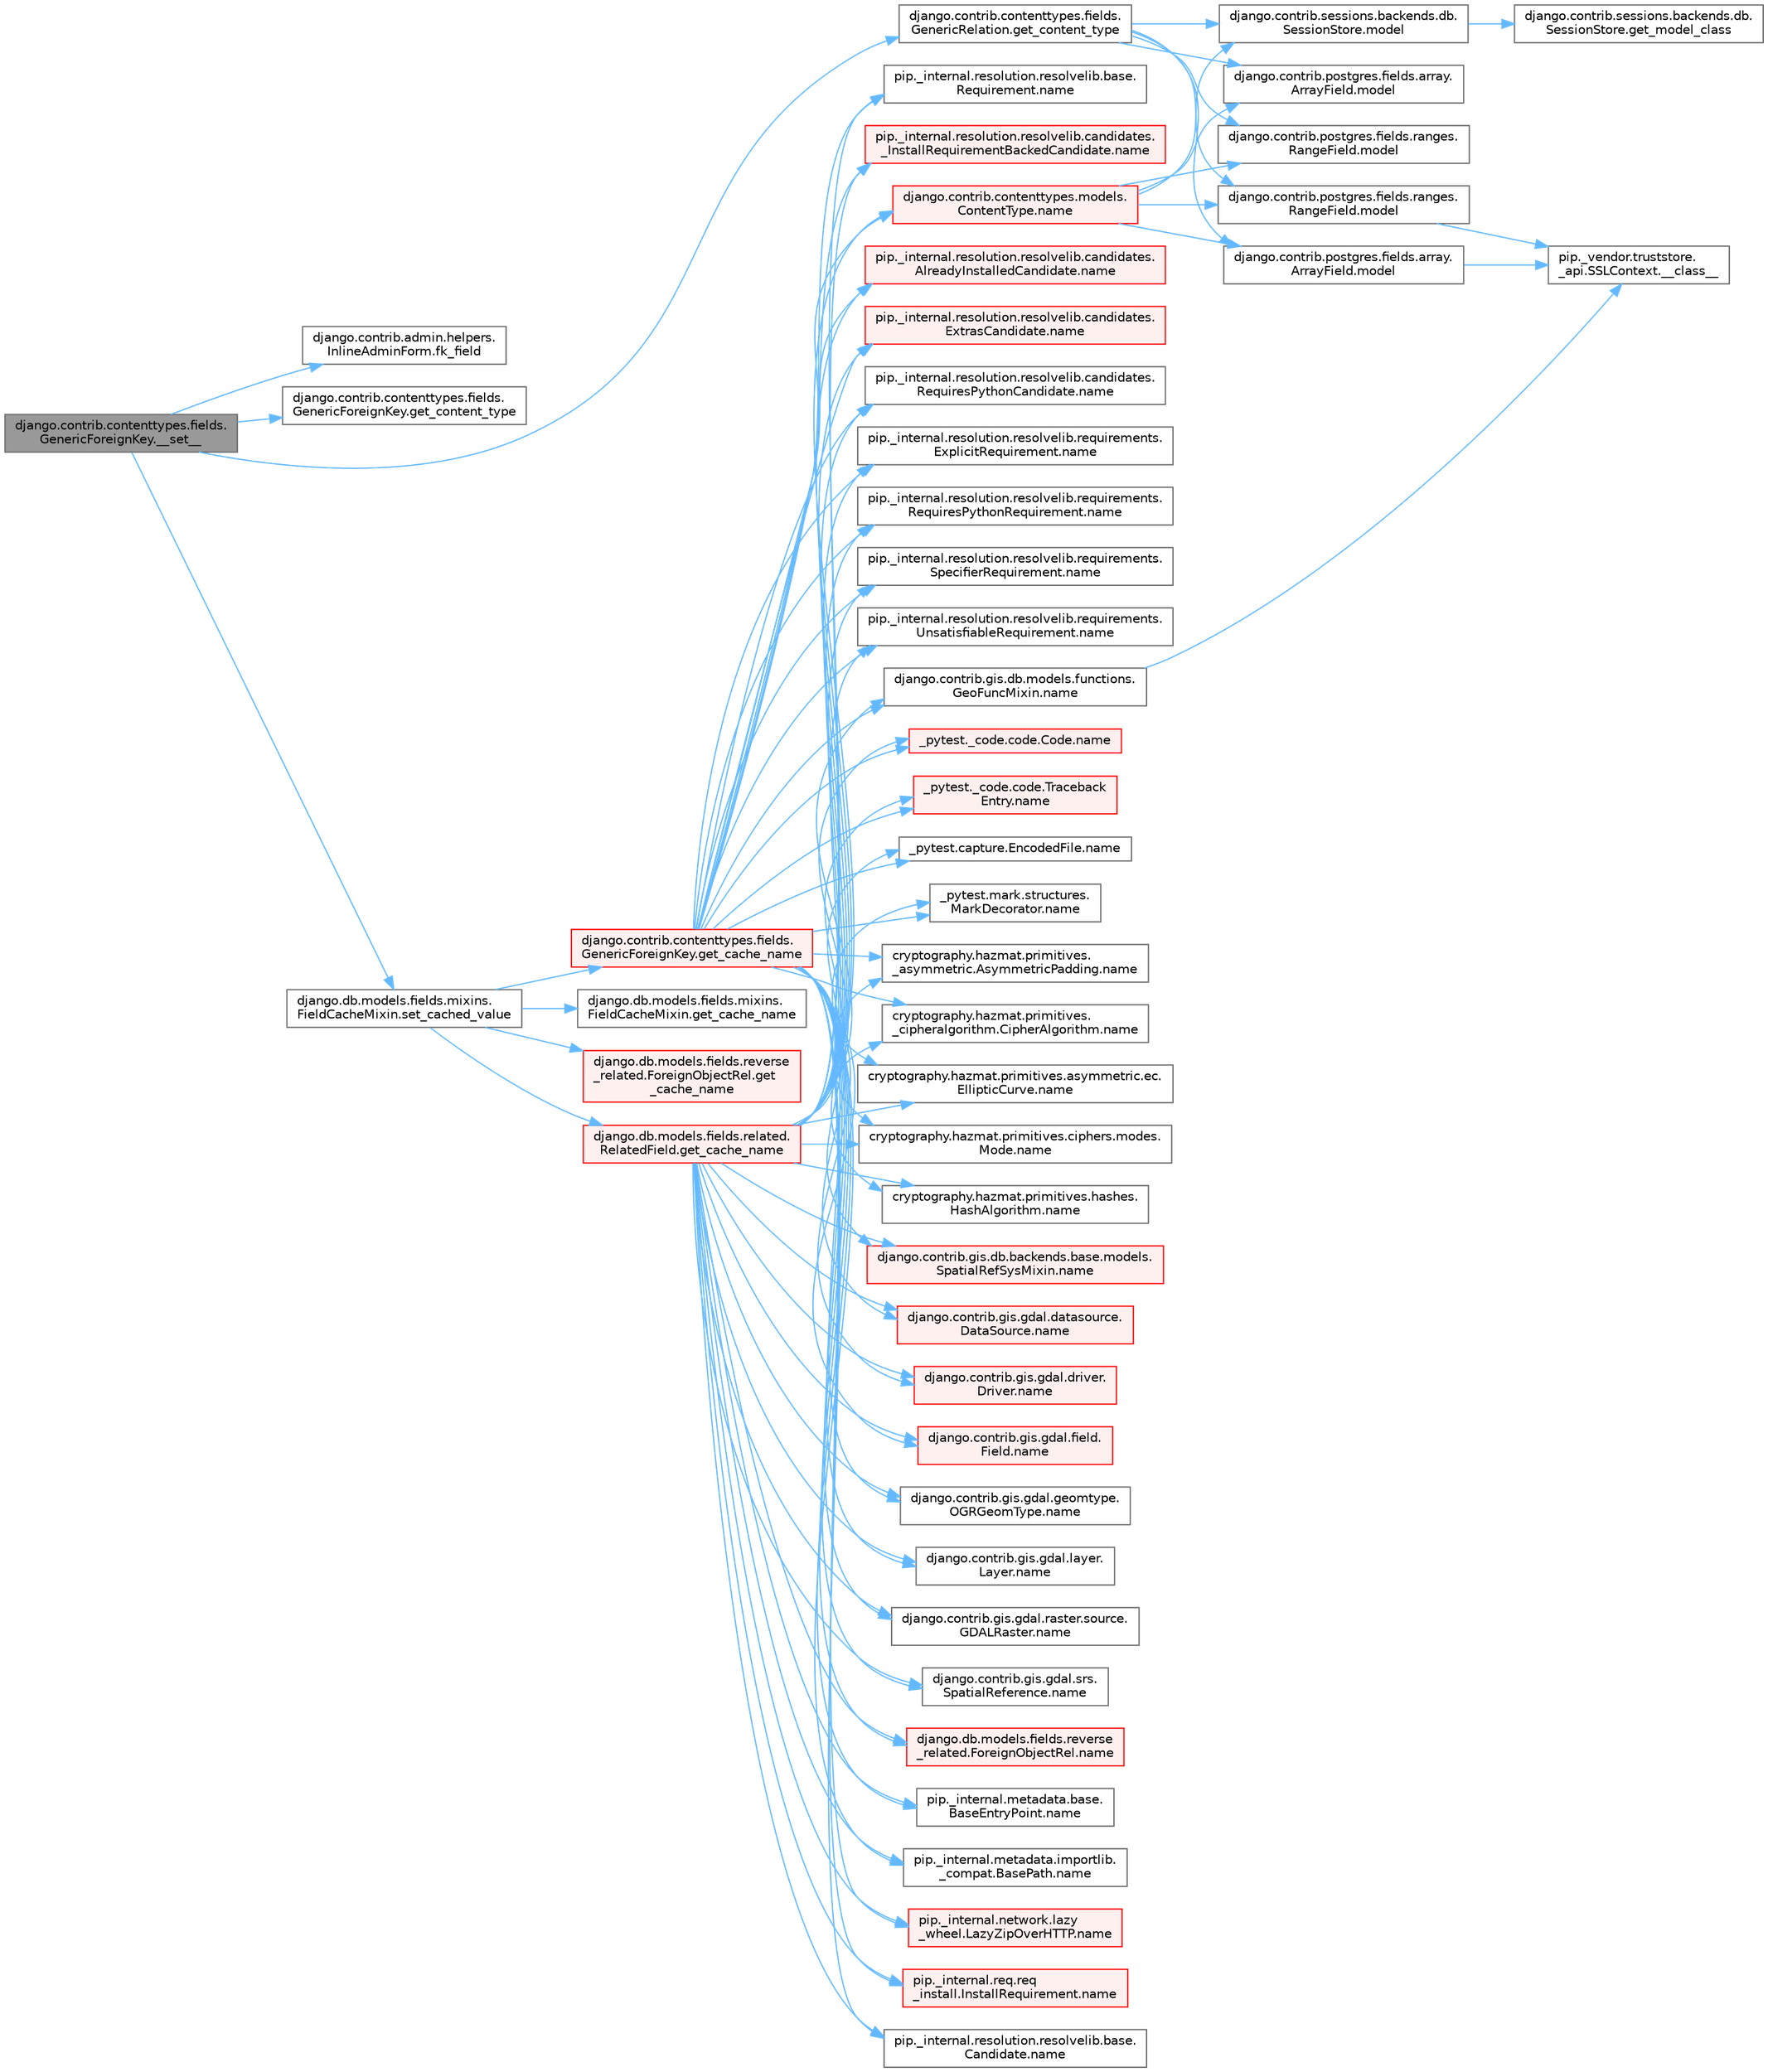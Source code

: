 digraph "django.contrib.contenttypes.fields.GenericForeignKey.__set__"
{
 // LATEX_PDF_SIZE
  bgcolor="transparent";
  edge [fontname=Helvetica,fontsize=10,labelfontname=Helvetica,labelfontsize=10];
  node [fontname=Helvetica,fontsize=10,shape=box,height=0.2,width=0.4];
  rankdir="LR";
  Node1 [id="Node000001",label="django.contrib.contenttypes.fields.\lGenericForeignKey.__set__",height=0.2,width=0.4,color="gray40", fillcolor="grey60", style="filled", fontcolor="black",tooltip=" "];
  Node1 -> Node2 [id="edge1_Node000001_Node000002",color="steelblue1",style="solid",tooltip=" "];
  Node2 [id="Node000002",label="django.contrib.admin.helpers.\lInlineAdminForm.fk_field",height=0.2,width=0.4,color="grey40", fillcolor="white", style="filled",URL="$classdjango_1_1contrib_1_1admin_1_1helpers_1_1_inline_admin_form.html#aec4aa492a54e59bba90ad82c7bd0c211",tooltip=" "];
  Node1 -> Node3 [id="edge2_Node000001_Node000003",color="steelblue1",style="solid",tooltip=" "];
  Node3 [id="Node000003",label="django.contrib.contenttypes.fields.\lGenericForeignKey.get_content_type",height=0.2,width=0.4,color="grey40", fillcolor="white", style="filled",URL="$classdjango_1_1contrib_1_1contenttypes_1_1fields_1_1_generic_foreign_key.html#a4d4651d694d53bb4bc08076e4f5aa93f",tooltip=" "];
  Node1 -> Node4 [id="edge3_Node000001_Node000004",color="steelblue1",style="solid",tooltip=" "];
  Node4 [id="Node000004",label="django.contrib.contenttypes.fields.\lGenericRelation.get_content_type",height=0.2,width=0.4,color="grey40", fillcolor="white", style="filled",URL="$classdjango_1_1contrib_1_1contenttypes_1_1fields_1_1_generic_relation.html#ae037721a66e42ebefb2858fec78e9d5e",tooltip=" "];
  Node4 -> Node5 [id="edge4_Node000004_Node000005",color="steelblue1",style="solid",tooltip=" "];
  Node5 [id="Node000005",label="django.contrib.postgres.fields.array.\lArrayField.model",height=0.2,width=0.4,color="grey40", fillcolor="white", style="filled",URL="$classdjango_1_1contrib_1_1postgres_1_1fields_1_1array_1_1_array_field.html#a4402eef4c4784e00671c9f229481f4c1",tooltip=" "];
  Node5 -> Node6 [id="edge5_Node000005_Node000006",color="steelblue1",style="solid",tooltip=" "];
  Node6 [id="Node000006",label="pip._vendor.truststore.\l_api.SSLContext.__class__",height=0.2,width=0.4,color="grey40", fillcolor="white", style="filled",URL="$classpip_1_1__vendor_1_1truststore_1_1__api_1_1_s_s_l_context.html#a530861514f31eabaa3f513557d6e66de",tooltip=" "];
  Node4 -> Node7 [id="edge6_Node000004_Node000007",color="steelblue1",style="solid",tooltip=" "];
  Node7 [id="Node000007",label="django.contrib.postgres.fields.array.\lArrayField.model",height=0.2,width=0.4,color="grey40", fillcolor="white", style="filled",URL="$classdjango_1_1contrib_1_1postgres_1_1fields_1_1array_1_1_array_field.html#a50a2796de85f960ca282b56ef2d9446c",tooltip=" "];
  Node4 -> Node8 [id="edge7_Node000004_Node000008",color="steelblue1",style="solid",tooltip=" "];
  Node8 [id="Node000008",label="django.contrib.postgres.fields.ranges.\lRangeField.model",height=0.2,width=0.4,color="grey40", fillcolor="white", style="filled",URL="$classdjango_1_1contrib_1_1postgres_1_1fields_1_1ranges_1_1_range_field.html#aa38c2bbd1bad0c8f9b0315ee468867a2",tooltip=" "];
  Node8 -> Node6 [id="edge8_Node000008_Node000006",color="steelblue1",style="solid",tooltip=" "];
  Node4 -> Node9 [id="edge9_Node000004_Node000009",color="steelblue1",style="solid",tooltip=" "];
  Node9 [id="Node000009",label="django.contrib.postgres.fields.ranges.\lRangeField.model",height=0.2,width=0.4,color="grey40", fillcolor="white", style="filled",URL="$classdjango_1_1contrib_1_1postgres_1_1fields_1_1ranges_1_1_range_field.html#a91b36827f010affd1ff89569cf40d1af",tooltip=" "];
  Node4 -> Node10 [id="edge10_Node000004_Node000010",color="steelblue1",style="solid",tooltip=" "];
  Node10 [id="Node000010",label="django.contrib.sessions.backends.db.\lSessionStore.model",height=0.2,width=0.4,color="grey40", fillcolor="white", style="filled",URL="$classdjango_1_1contrib_1_1sessions_1_1backends_1_1db_1_1_session_store.html#af52cfb4371af389c8bd4a6780274c403",tooltip=" "];
  Node10 -> Node11 [id="edge11_Node000010_Node000011",color="steelblue1",style="solid",tooltip=" "];
  Node11 [id="Node000011",label="django.contrib.sessions.backends.db.\lSessionStore.get_model_class",height=0.2,width=0.4,color="grey40", fillcolor="white", style="filled",URL="$classdjango_1_1contrib_1_1sessions_1_1backends_1_1db_1_1_session_store.html#a5e2d862e271e8f9173021bcaa61305ad",tooltip=" "];
  Node1 -> Node12 [id="edge12_Node000001_Node000012",color="steelblue1",style="solid",tooltip=" "];
  Node12 [id="Node000012",label="django.db.models.fields.mixins.\lFieldCacheMixin.set_cached_value",height=0.2,width=0.4,color="grey40", fillcolor="white", style="filled",URL="$classdjango_1_1db_1_1models_1_1fields_1_1mixins_1_1_field_cache_mixin.html#acc3d46ea7bacc6edbefd699ad7315c23",tooltip=" "];
  Node12 -> Node13 [id="edge13_Node000012_Node000013",color="steelblue1",style="solid",tooltip=" "];
  Node13 [id="Node000013",label="django.contrib.contenttypes.fields.\lGenericForeignKey.get_cache_name",height=0.2,width=0.4,color="red", fillcolor="#FFF0F0", style="filled",URL="$classdjango_1_1contrib_1_1contenttypes_1_1fields_1_1_generic_foreign_key.html#a784c7750ad5c704b04845969dcade6e2",tooltip=" "];
  Node13 -> Node14 [id="edge14_Node000013_Node000014",color="steelblue1",style="solid",tooltip=" "];
  Node14 [id="Node000014",label="_pytest._code.code.Code.name",height=0.2,width=0.4,color="red", fillcolor="#FFF0F0", style="filled",URL="$class__pytest_1_1__code_1_1code_1_1_code.html#a1f3cbc53ca6df4a1bab12183694b6e78",tooltip=" "];
  Node13 -> Node19 [id="edge15_Node000013_Node000019",color="steelblue1",style="solid",tooltip=" "];
  Node19 [id="Node000019",label="_pytest._code.code.Traceback\lEntry.name",height=0.2,width=0.4,color="red", fillcolor="#FFF0F0", style="filled",URL="$class__pytest_1_1__code_1_1code_1_1_traceback_entry.html#a106b95c0753f41669fbfb8ee4c11ad3d",tooltip=" "];
  Node13 -> Node21 [id="edge16_Node000013_Node000021",color="steelblue1",style="solid",tooltip=" "];
  Node21 [id="Node000021",label="_pytest.capture.EncodedFile.name",height=0.2,width=0.4,color="grey40", fillcolor="white", style="filled",URL="$class__pytest_1_1capture_1_1_encoded_file.html#a738c73b5de21c7261d9e51f71e4f0397",tooltip=" "];
  Node13 -> Node22 [id="edge17_Node000013_Node000022",color="steelblue1",style="solid",tooltip=" "];
  Node22 [id="Node000022",label="_pytest.mark.structures.\lMarkDecorator.name",height=0.2,width=0.4,color="grey40", fillcolor="white", style="filled",URL="$class__pytest_1_1mark_1_1structures_1_1_mark_decorator.html#ae8f66760cda125450e0e3bd38689c72f",tooltip=" "];
  Node13 -> Node23 [id="edge18_Node000013_Node000023",color="steelblue1",style="solid",tooltip=" "];
  Node23 [id="Node000023",label="cryptography.hazmat.primitives.\l_asymmetric.AsymmetricPadding.name",height=0.2,width=0.4,color="grey40", fillcolor="white", style="filled",URL="$classcryptography_1_1hazmat_1_1primitives_1_1__asymmetric_1_1_asymmetric_padding.html#a8f72e8284cb336861a873ed5ce0e39b5",tooltip=" "];
  Node13 -> Node24 [id="edge19_Node000013_Node000024",color="steelblue1",style="solid",tooltip=" "];
  Node24 [id="Node000024",label="cryptography.hazmat.primitives.\l_cipheralgorithm.CipherAlgorithm.name",height=0.2,width=0.4,color="grey40", fillcolor="white", style="filled",URL="$classcryptography_1_1hazmat_1_1primitives_1_1__cipheralgorithm_1_1_cipher_algorithm.html#a50567a5c3388450ab7aa883ab34a1ac7",tooltip=" "];
  Node13 -> Node25 [id="edge20_Node000013_Node000025",color="steelblue1",style="solid",tooltip=" "];
  Node25 [id="Node000025",label="cryptography.hazmat.primitives.asymmetric.ec.\lEllipticCurve.name",height=0.2,width=0.4,color="grey40", fillcolor="white", style="filled",URL="$classcryptography_1_1hazmat_1_1primitives_1_1asymmetric_1_1ec_1_1_elliptic_curve.html#a2775c4e945309a6c7ea33dace1698a60",tooltip=" "];
  Node13 -> Node26 [id="edge21_Node000013_Node000026",color="steelblue1",style="solid",tooltip=" "];
  Node26 [id="Node000026",label="cryptography.hazmat.primitives.ciphers.modes.\lMode.name",height=0.2,width=0.4,color="grey40", fillcolor="white", style="filled",URL="$classcryptography_1_1hazmat_1_1primitives_1_1ciphers_1_1modes_1_1_mode.html#a99d93fd1370a2abbb5bb5cffbd5ff0f7",tooltip=" "];
  Node13 -> Node27 [id="edge22_Node000013_Node000027",color="steelblue1",style="solid",tooltip=" "];
  Node27 [id="Node000027",label="cryptography.hazmat.primitives.hashes.\lHashAlgorithm.name",height=0.2,width=0.4,color="grey40", fillcolor="white", style="filled",URL="$classcryptography_1_1hazmat_1_1primitives_1_1hashes_1_1_hash_algorithm.html#a42c7e1582d9b46a015774af9e5cbbb0b",tooltip=" "];
  Node13 -> Node28 [id="edge23_Node000013_Node000028",color="steelblue1",style="solid",tooltip=" "];
  Node28 [id="Node000028",label="django.contrib.contenttypes.models.\lContentType.name",height=0.2,width=0.4,color="red", fillcolor="#FFF0F0", style="filled",URL="$classdjango_1_1contrib_1_1contenttypes_1_1models_1_1_content_type.html#a305b62f56597bb2e4823dcf5e6ccdcf8",tooltip=" "];
  Node28 -> Node5 [id="edge24_Node000028_Node000005",color="steelblue1",style="solid",tooltip=" "];
  Node28 -> Node7 [id="edge25_Node000028_Node000007",color="steelblue1",style="solid",tooltip=" "];
  Node28 -> Node8 [id="edge26_Node000028_Node000008",color="steelblue1",style="solid",tooltip=" "];
  Node28 -> Node9 [id="edge27_Node000028_Node000009",color="steelblue1",style="solid",tooltip=" "];
  Node28 -> Node10 [id="edge28_Node000028_Node000010",color="steelblue1",style="solid",tooltip=" "];
  Node13 -> Node30 [id="edge29_Node000013_Node000030",color="steelblue1",style="solid",tooltip=" "];
  Node30 [id="Node000030",label="django.contrib.gis.db.backends.base.models.\lSpatialRefSysMixin.name",height=0.2,width=0.4,color="red", fillcolor="#FFF0F0", style="filled",URL="$classdjango_1_1contrib_1_1gis_1_1db_1_1backends_1_1base_1_1models_1_1_spatial_ref_sys_mixin.html#a56fe36e786b49160249395f453dd1cab",tooltip=" "];
  Node13 -> Node60 [id="edge30_Node000013_Node000060",color="steelblue1",style="solid",tooltip=" "];
  Node60 [id="Node000060",label="django.contrib.gis.db.models.functions.\lGeoFuncMixin.name",height=0.2,width=0.4,color="grey40", fillcolor="white", style="filled",URL="$classdjango_1_1contrib_1_1gis_1_1db_1_1models_1_1functions_1_1_geo_func_mixin.html#adeeb6b2c9db337396468712e919af622",tooltip=" "];
  Node60 -> Node6 [id="edge31_Node000060_Node000006",color="steelblue1",style="solid",tooltip=" "];
  Node13 -> Node61 [id="edge32_Node000013_Node000061",color="steelblue1",style="solid",tooltip=" "];
  Node61 [id="Node000061",label="django.contrib.gis.gdal.datasource.\lDataSource.name",height=0.2,width=0.4,color="red", fillcolor="#FFF0F0", style="filled",URL="$classdjango_1_1contrib_1_1gis_1_1gdal_1_1datasource_1_1_data_source.html#aaa98728c7ef6f4d96c689550e8af3ed5",tooltip=" "];
  Node13 -> Node75 [id="edge33_Node000013_Node000075",color="steelblue1",style="solid",tooltip=" "];
  Node75 [id="Node000075",label="django.contrib.gis.gdal.driver.\lDriver.name",height=0.2,width=0.4,color="red", fillcolor="#FFF0F0", style="filled",URL="$classdjango_1_1contrib_1_1gis_1_1gdal_1_1driver_1_1_driver.html#aaa5d4d1b9fd762839db84d1e56e36b7f",tooltip=" "];
  Node13 -> Node76 [id="edge34_Node000013_Node000076",color="steelblue1",style="solid",tooltip=" "];
  Node76 [id="Node000076",label="django.contrib.gis.gdal.field.\lField.name",height=0.2,width=0.4,color="red", fillcolor="#FFF0F0", style="filled",URL="$classdjango_1_1contrib_1_1gis_1_1gdal_1_1field_1_1_field.html#a28a3b0af5006d5abf34d5b1497011368",tooltip=" "];
  Node13 -> Node77 [id="edge35_Node000013_Node000077",color="steelblue1",style="solid",tooltip=" "];
  Node77 [id="Node000077",label="django.contrib.gis.gdal.geomtype.\lOGRGeomType.name",height=0.2,width=0.4,color="grey40", fillcolor="white", style="filled",URL="$classdjango_1_1contrib_1_1gis_1_1gdal_1_1geomtype_1_1_o_g_r_geom_type.html#a719b3100682ab8df79fd8a2484163b8e",tooltip=" "];
  Node13 -> Node78 [id="edge36_Node000013_Node000078",color="steelblue1",style="solid",tooltip=" "];
  Node78 [id="Node000078",label="django.contrib.gis.gdal.layer.\lLayer.name",height=0.2,width=0.4,color="grey40", fillcolor="white", style="filled",URL="$classdjango_1_1contrib_1_1gis_1_1gdal_1_1layer_1_1_layer.html#a53791d8e2fe8b1ca86b426a625e7d66c",tooltip=" "];
  Node13 -> Node79 [id="edge37_Node000013_Node000079",color="steelblue1",style="solid",tooltip=" "];
  Node79 [id="Node000079",label="django.contrib.gis.gdal.raster.source.\lGDALRaster.name",height=0.2,width=0.4,color="grey40", fillcolor="white", style="filled",URL="$classdjango_1_1contrib_1_1gis_1_1gdal_1_1raster_1_1source_1_1_g_d_a_l_raster.html#a6cca2a8eca0ab4ff2e89f0f0cce590d1",tooltip=" "];
  Node13 -> Node80 [id="edge38_Node000013_Node000080",color="steelblue1",style="solid",tooltip=" "];
  Node80 [id="Node000080",label="django.contrib.gis.gdal.srs.\lSpatialReference.name",height=0.2,width=0.4,color="grey40", fillcolor="white", style="filled",URL="$classdjango_1_1contrib_1_1gis_1_1gdal_1_1srs_1_1_spatial_reference.html#ac2c9d37b41ae1a91ca63a7046590d603",tooltip=" "];
  Node13 -> Node81 [id="edge39_Node000013_Node000081",color="steelblue1",style="solid",tooltip=" "];
  Node81 [id="Node000081",label="django.db.models.fields.reverse\l_related.ForeignObjectRel.name",height=0.2,width=0.4,color="red", fillcolor="#FFF0F0", style="filled",URL="$classdjango_1_1db_1_1models_1_1fields_1_1reverse__related_1_1_foreign_object_rel.html#a5c0c2387142987d2c9582e677e90b5d7",tooltip=" "];
  Node13 -> Node394 [id="edge40_Node000013_Node000394",color="steelblue1",style="solid",tooltip=" "];
  Node394 [id="Node000394",label="pip._internal.metadata.base.\lBaseEntryPoint.name",height=0.2,width=0.4,color="grey40", fillcolor="white", style="filled",URL="$classpip_1_1__internal_1_1metadata_1_1base_1_1_base_entry_point.html#acd0c7299966258aeb0876da26520233d",tooltip=" "];
  Node13 -> Node395 [id="edge41_Node000013_Node000395",color="steelblue1",style="solid",tooltip=" "];
  Node395 [id="Node000395",label="pip._internal.metadata.importlib.\l_compat.BasePath.name",height=0.2,width=0.4,color="grey40", fillcolor="white", style="filled",URL="$classpip_1_1__internal_1_1metadata_1_1importlib_1_1__compat_1_1_base_path.html#aa5b4e00be6be00e1bd599909ae50bc00",tooltip=" "];
  Node13 -> Node396 [id="edge42_Node000013_Node000396",color="steelblue1",style="solid",tooltip=" "];
  Node396 [id="Node000396",label="pip._internal.network.lazy\l_wheel.LazyZipOverHTTP.name",height=0.2,width=0.4,color="red", fillcolor="#FFF0F0", style="filled",URL="$classpip_1_1__internal_1_1network_1_1lazy__wheel_1_1_lazy_zip_over_h_t_t_p.html#a59403bb703d375caa6c1dda7573257a1",tooltip=" "];
  Node13 -> Node397 [id="edge43_Node000013_Node000397",color="steelblue1",style="solid",tooltip=" "];
  Node397 [id="Node000397",label="pip._internal.req.req\l_install.InstallRequirement.name",height=0.2,width=0.4,color="red", fillcolor="#FFF0F0", style="filled",URL="$classpip_1_1__internal_1_1req_1_1req__install_1_1_install_requirement.html#a6b019e16ae98576ae64c68e0f5824e34",tooltip=" "];
  Node13 -> Node405 [id="edge44_Node000013_Node000405",color="steelblue1",style="solid",tooltip=" "];
  Node405 [id="Node000405",label="pip._internal.resolution.resolvelib.base.\lCandidate.name",height=0.2,width=0.4,color="grey40", fillcolor="white", style="filled",URL="$classpip_1_1__internal_1_1resolution_1_1resolvelib_1_1base_1_1_candidate.html#a7000e68e912182072a011f9df0c142ee",tooltip=" "];
  Node13 -> Node406 [id="edge45_Node000013_Node000406",color="steelblue1",style="solid",tooltip=" "];
  Node406 [id="Node000406",label="pip._internal.resolution.resolvelib.base.\lRequirement.name",height=0.2,width=0.4,color="grey40", fillcolor="white", style="filled",URL="$classpip_1_1__internal_1_1resolution_1_1resolvelib_1_1base_1_1_requirement.html#a013752876d4b3521f3a087987b443d90",tooltip=" "];
  Node13 -> Node407 [id="edge46_Node000013_Node000407",color="steelblue1",style="solid",tooltip=" "];
  Node407 [id="Node000407",label="pip._internal.resolution.resolvelib.candidates.\l_InstallRequirementBackedCandidate.name",height=0.2,width=0.4,color="red", fillcolor="#FFF0F0", style="filled",URL="$classpip_1_1__internal_1_1resolution_1_1resolvelib_1_1candidates_1_1___install_requirement_backed_candidate.html#a1538a825241b855a4abf51d6bf616cde",tooltip=" "];
  Node13 -> Node491 [id="edge47_Node000013_Node000491",color="steelblue1",style="solid",tooltip=" "];
  Node491 [id="Node000491",label="pip._internal.resolution.resolvelib.candidates.\lAlreadyInstalledCandidate.name",height=0.2,width=0.4,color="red", fillcolor="#FFF0F0", style="filled",URL="$classpip_1_1__internal_1_1resolution_1_1resolvelib_1_1candidates_1_1_already_installed_candidate.html#a0f4ae3f092daa140dc8bda04e8d0f2d0",tooltip=" "];
  Node13 -> Node492 [id="edge48_Node000013_Node000492",color="steelblue1",style="solid",tooltip=" "];
  Node492 [id="Node000492",label="pip._internal.resolution.resolvelib.candidates.\lExtrasCandidate.name",height=0.2,width=0.4,color="red", fillcolor="#FFF0F0", style="filled",URL="$classpip_1_1__internal_1_1resolution_1_1resolvelib_1_1candidates_1_1_extras_candidate.html#a6e13b1ab724cd7af8b22cadb37352b31",tooltip=" "];
  Node13 -> Node530 [id="edge49_Node000013_Node000530",color="steelblue1",style="solid",tooltip=" "];
  Node530 [id="Node000530",label="pip._internal.resolution.resolvelib.candidates.\lRequiresPythonCandidate.name",height=0.2,width=0.4,color="grey40", fillcolor="white", style="filled",URL="$classpip_1_1__internal_1_1resolution_1_1resolvelib_1_1candidates_1_1_requires_python_candidate.html#aeff13058676b07d1b67feed53749d838",tooltip=" "];
  Node13 -> Node531 [id="edge50_Node000013_Node000531",color="steelblue1",style="solid",tooltip=" "];
  Node531 [id="Node000531",label="pip._internal.resolution.resolvelib.requirements.\lExplicitRequirement.name",height=0.2,width=0.4,color="grey40", fillcolor="white", style="filled",URL="$classpip_1_1__internal_1_1resolution_1_1resolvelib_1_1requirements_1_1_explicit_requirement.html#a3e8f9b07c17be864b1a90cc2f5e87b35",tooltip=" "];
  Node13 -> Node532 [id="edge51_Node000013_Node000532",color="steelblue1",style="solid",tooltip=" "];
  Node532 [id="Node000532",label="pip._internal.resolution.resolvelib.requirements.\lRequiresPythonRequirement.name",height=0.2,width=0.4,color="grey40", fillcolor="white", style="filled",URL="$classpip_1_1__internal_1_1resolution_1_1resolvelib_1_1requirements_1_1_requires_python_requirement.html#ac555e717a97ebb38cb2ad735939cf8b8",tooltip=" "];
  Node13 -> Node533 [id="edge52_Node000013_Node000533",color="steelblue1",style="solid",tooltip=" "];
  Node533 [id="Node000533",label="pip._internal.resolution.resolvelib.requirements.\lSpecifierRequirement.name",height=0.2,width=0.4,color="grey40", fillcolor="white", style="filled",URL="$classpip_1_1__internal_1_1resolution_1_1resolvelib_1_1requirements_1_1_specifier_requirement.html#af2ae64f787d166605910d13457564fd9",tooltip=" "];
  Node13 -> Node534 [id="edge53_Node000013_Node000534",color="steelblue1",style="solid",tooltip=" "];
  Node534 [id="Node000534",label="pip._internal.resolution.resolvelib.requirements.\lUnsatisfiableRequirement.name",height=0.2,width=0.4,color="grey40", fillcolor="white", style="filled",URL="$classpip_1_1__internal_1_1resolution_1_1resolvelib_1_1requirements_1_1_unsatisfiable_requirement.html#a78f7012fa925a93d5600232bf2bc9728",tooltip=" "];
  Node12 -> Node4531 [id="edge54_Node000012_Node004531",color="steelblue1",style="solid",tooltip=" "];
  Node4531 [id="Node004531",label="django.db.models.fields.mixins.\lFieldCacheMixin.get_cache_name",height=0.2,width=0.4,color="grey40", fillcolor="white", style="filled",URL="$classdjango_1_1db_1_1models_1_1fields_1_1mixins_1_1_field_cache_mixin.html#afec8116613cd756c6b9ef1dfc0a170a5",tooltip=" "];
  Node12 -> Node4532 [id="edge55_Node000012_Node004532",color="steelblue1",style="solid",tooltip=" "];
  Node4532 [id="Node004532",label="django.db.models.fields.related.\lRelatedField.get_cache_name",height=0.2,width=0.4,color="red", fillcolor="#FFF0F0", style="filled",URL="$classdjango_1_1db_1_1models_1_1fields_1_1related_1_1_related_field.html#ae32b3ab54099a0ad6d0ea4118da92ff9",tooltip=" "];
  Node4532 -> Node14 [id="edge56_Node004532_Node000014",color="steelblue1",style="solid",tooltip=" "];
  Node4532 -> Node19 [id="edge57_Node004532_Node000019",color="steelblue1",style="solid",tooltip=" "];
  Node4532 -> Node21 [id="edge58_Node004532_Node000021",color="steelblue1",style="solid",tooltip=" "];
  Node4532 -> Node22 [id="edge59_Node004532_Node000022",color="steelblue1",style="solid",tooltip=" "];
  Node4532 -> Node23 [id="edge60_Node004532_Node000023",color="steelblue1",style="solid",tooltip=" "];
  Node4532 -> Node24 [id="edge61_Node004532_Node000024",color="steelblue1",style="solid",tooltip=" "];
  Node4532 -> Node25 [id="edge62_Node004532_Node000025",color="steelblue1",style="solid",tooltip=" "];
  Node4532 -> Node26 [id="edge63_Node004532_Node000026",color="steelblue1",style="solid",tooltip=" "];
  Node4532 -> Node27 [id="edge64_Node004532_Node000027",color="steelblue1",style="solid",tooltip=" "];
  Node4532 -> Node28 [id="edge65_Node004532_Node000028",color="steelblue1",style="solid",tooltip=" "];
  Node4532 -> Node30 [id="edge66_Node004532_Node000030",color="steelblue1",style="solid",tooltip=" "];
  Node4532 -> Node60 [id="edge67_Node004532_Node000060",color="steelblue1",style="solid",tooltip=" "];
  Node4532 -> Node61 [id="edge68_Node004532_Node000061",color="steelblue1",style="solid",tooltip=" "];
  Node4532 -> Node75 [id="edge69_Node004532_Node000075",color="steelblue1",style="solid",tooltip=" "];
  Node4532 -> Node76 [id="edge70_Node004532_Node000076",color="steelblue1",style="solid",tooltip=" "];
  Node4532 -> Node77 [id="edge71_Node004532_Node000077",color="steelblue1",style="solid",tooltip=" "];
  Node4532 -> Node78 [id="edge72_Node004532_Node000078",color="steelblue1",style="solid",tooltip=" "];
  Node4532 -> Node79 [id="edge73_Node004532_Node000079",color="steelblue1",style="solid",tooltip=" "];
  Node4532 -> Node80 [id="edge74_Node004532_Node000080",color="steelblue1",style="solid",tooltip=" "];
  Node4532 -> Node81 [id="edge75_Node004532_Node000081",color="steelblue1",style="solid",tooltip=" "];
  Node4532 -> Node394 [id="edge76_Node004532_Node000394",color="steelblue1",style="solid",tooltip=" "];
  Node4532 -> Node395 [id="edge77_Node004532_Node000395",color="steelblue1",style="solid",tooltip=" "];
  Node4532 -> Node396 [id="edge78_Node004532_Node000396",color="steelblue1",style="solid",tooltip=" "];
  Node4532 -> Node397 [id="edge79_Node004532_Node000397",color="steelblue1",style="solid",tooltip=" "];
  Node4532 -> Node405 [id="edge80_Node004532_Node000405",color="steelblue1",style="solid",tooltip=" "];
  Node4532 -> Node406 [id="edge81_Node004532_Node000406",color="steelblue1",style="solid",tooltip=" "];
  Node4532 -> Node407 [id="edge82_Node004532_Node000407",color="steelblue1",style="solid",tooltip=" "];
  Node4532 -> Node491 [id="edge83_Node004532_Node000491",color="steelblue1",style="solid",tooltip=" "];
  Node4532 -> Node492 [id="edge84_Node004532_Node000492",color="steelblue1",style="solid",tooltip=" "];
  Node4532 -> Node530 [id="edge85_Node004532_Node000530",color="steelblue1",style="solid",tooltip=" "];
  Node4532 -> Node531 [id="edge86_Node004532_Node000531",color="steelblue1",style="solid",tooltip=" "];
  Node4532 -> Node532 [id="edge87_Node004532_Node000532",color="steelblue1",style="solid",tooltip=" "];
  Node4532 -> Node533 [id="edge88_Node004532_Node000533",color="steelblue1",style="solid",tooltip=" "];
  Node4532 -> Node534 [id="edge89_Node004532_Node000534",color="steelblue1",style="solid",tooltip=" "];
  Node12 -> Node4533 [id="edge90_Node000012_Node004533",color="steelblue1",style="solid",tooltip=" "];
  Node4533 [id="Node004533",label="django.db.models.fields.reverse\l_related.ForeignObjectRel.get\l_cache_name",height=0.2,width=0.4,color="red", fillcolor="#FFF0F0", style="filled",URL="$classdjango_1_1db_1_1models_1_1fields_1_1reverse__related_1_1_foreign_object_rel.html#a82d9b003774146973576d9d12f7bb3fe",tooltip=" "];
}
